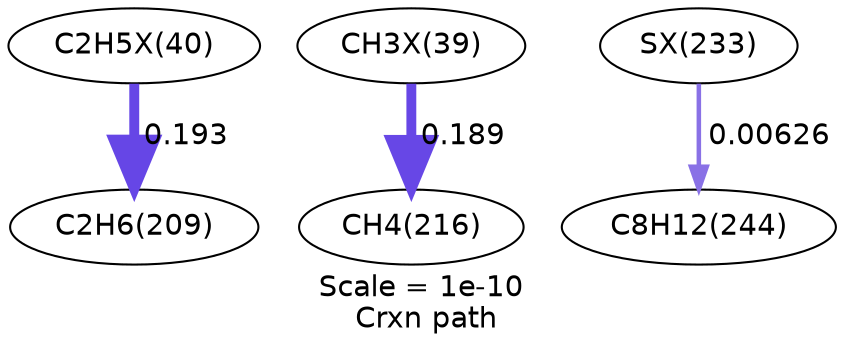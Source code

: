 digraph reaction_paths {
center=1;
s35 -> s15[fontname="Helvetica", style="setlinewidth(4.76)", arrowsize=2.38, color="0.7, 0.693, 0.9"
, label=" 0.193"];
s34 -> s17[fontname="Helvetica", style="setlinewidth(4.74)", arrowsize=2.37, color="0.7, 0.689, 0.9"
, label=" 0.189"];
s46 -> s18[fontname="Helvetica", style="setlinewidth(2.17)", arrowsize=1.08, color="0.7, 0.506, 0.9"
, label=" 0.00626"];
s15 [ fontname="Helvetica", label="C2H6(209)"];
s17 [ fontname="Helvetica", label="CH4(216)"];
s18 [ fontname="Helvetica", label="C8H12(244)"];
s34 [ fontname="Helvetica", label="CH3X(39)"];
s35 [ fontname="Helvetica", label="C2H5X(40)"];
s46 [ fontname="Helvetica", label="SX(233)"];
 label = "Scale = 1e-10\l Crxn path";
 fontname = "Helvetica";
}
